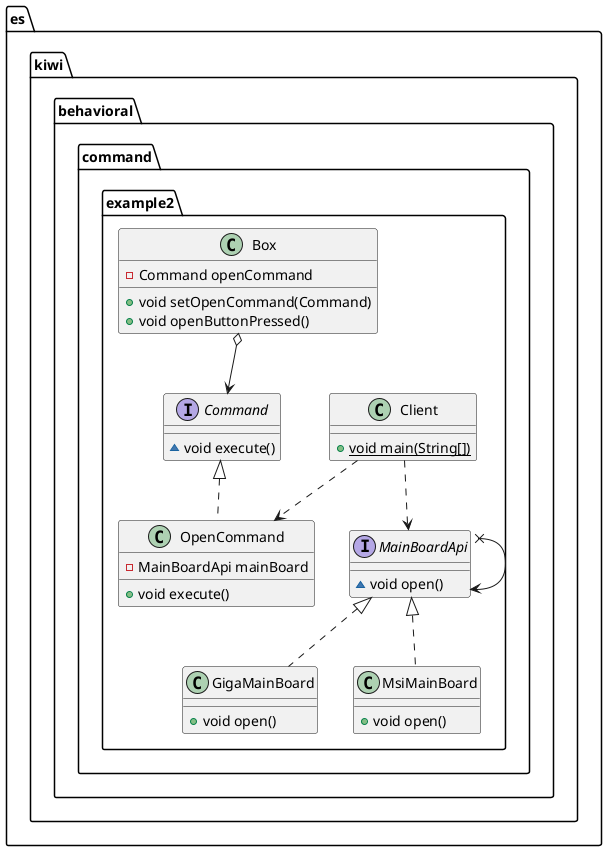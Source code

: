 @startuml
interface es.kiwi.behavioral.command.example2.Command {
~ void execute()
}
class es.kiwi.behavioral.command.example2.GigaMainBoard {
+ void open()
}
class es.kiwi.behavioral.command.example2.OpenCommand {
- MainBoardApi mainBoard
+ void execute()
}
class es.kiwi.behavioral.command.example2.Client {
+ {static} void main(String[])
}
interface es.kiwi.behavioral.command.example2.MainBoardApi {
~ void open()
}
class es.kiwi.behavioral.command.example2.Box {
- Command openCommand
+ void setOpenCommand(Command)
+ void openButtonPressed()
}
class es.kiwi.behavioral.command.example2.MsiMainBoard {
+ void open()
}


es.kiwi.behavioral.command.example2.MainBoardApi <|.. es.kiwi.behavioral.command.example2.GigaMainBoard
es.kiwi.behavioral.command.example2.Command <|.. es.kiwi.behavioral.command.example2.OpenCommand
es.kiwi.behavioral.command.example2.MainBoardApi <|.. es.kiwi.behavioral.command.example2.MsiMainBoard
es.kiwi.behavioral.command.example2.Box o--> es.kiwi.behavioral.command.example2.Command
es.kiwi.behavioral.command.example2.Client ..> es.kiwi.behavioral.command.example2.MainBoardApi
es.kiwi.behavioral.command.example2.Client ..> es.kiwi.behavioral.command.example2.OpenCommand
es.kiwi.behavioral.command.example2.MainBoardApi x--> es.kiwi.behavioral.command.example2.MainBoardApi
@enduml